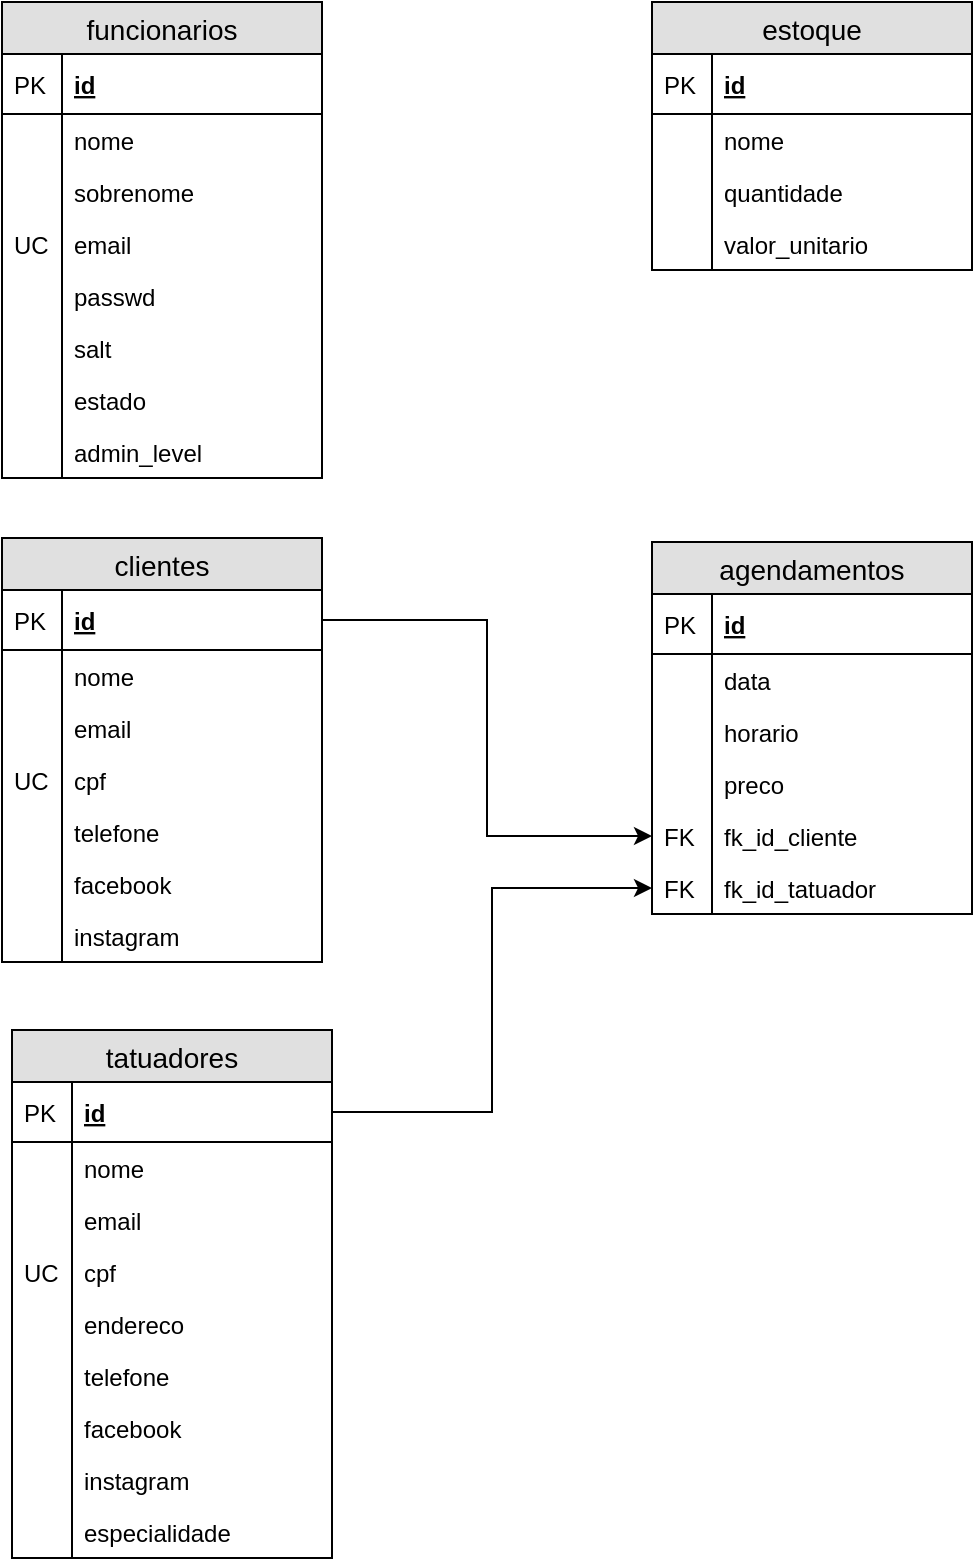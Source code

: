 <mxfile version="10.6.9"><diagram id="znd_KxAHB6T4EgPoPxcN" name="Page-1"><mxGraphModel dx="700" dy="400" grid="1" gridSize="10" guides="1" tooltips="1" connect="1" arrows="1" fold="1" page="1" pageScale="1" pageWidth="850" pageHeight="1100" math="0" shadow="0"><root><mxCell id="0"/><mxCell id="1" parent="0"/><mxCell id="xGhrdcTafY1otfZtmJhV-1" value="funcionarios" style="swimlane;fontStyle=0;childLayout=stackLayout;horizontal=1;startSize=26;fillColor=#e0e0e0;horizontalStack=0;resizeParent=1;resizeParentMax=0;resizeLast=0;collapsible=1;marginBottom=0;swimlaneFillColor=#ffffff;align=center;fontSize=14;" vertex="1" parent="1"><mxGeometry x="20" y="20" width="160" height="238" as="geometry"/></mxCell><mxCell id="xGhrdcTafY1otfZtmJhV-2" value="id" style="shape=partialRectangle;top=0;left=0;right=0;bottom=1;align=left;verticalAlign=middle;fillColor=none;spacingLeft=34;spacingRight=4;overflow=hidden;rotatable=0;points=[[0,0.5],[1,0.5]];portConstraint=eastwest;dropTarget=0;fontStyle=5;fontSize=12;" vertex="1" parent="xGhrdcTafY1otfZtmJhV-1"><mxGeometry y="26" width="160" height="30" as="geometry"/></mxCell><mxCell id="xGhrdcTafY1otfZtmJhV-3" value="PK" style="shape=partialRectangle;top=0;left=0;bottom=0;fillColor=none;align=left;verticalAlign=middle;spacingLeft=4;spacingRight=4;overflow=hidden;rotatable=0;points=[];portConstraint=eastwest;part=1;fontSize=12;" vertex="1" connectable="0" parent="xGhrdcTafY1otfZtmJhV-2"><mxGeometry width="30" height="30" as="geometry"/></mxCell><mxCell id="xGhrdcTafY1otfZtmJhV-4" value="nome" style="shape=partialRectangle;top=0;left=0;right=0;bottom=0;align=left;verticalAlign=top;fillColor=none;spacingLeft=34;spacingRight=4;overflow=hidden;rotatable=0;points=[[0,0.5],[1,0.5]];portConstraint=eastwest;dropTarget=0;fontSize=12;" vertex="1" parent="xGhrdcTafY1otfZtmJhV-1"><mxGeometry y="56" width="160" height="26" as="geometry"/></mxCell><mxCell id="xGhrdcTafY1otfZtmJhV-5" value="" style="shape=partialRectangle;top=0;left=0;bottom=0;fillColor=none;align=left;verticalAlign=top;spacingLeft=4;spacingRight=4;overflow=hidden;rotatable=0;points=[];portConstraint=eastwest;part=1;fontSize=12;" vertex="1" connectable="0" parent="xGhrdcTafY1otfZtmJhV-4"><mxGeometry width="30" height="26" as="geometry"/></mxCell><mxCell id="xGhrdcTafY1otfZtmJhV-6" value="sobrenome" style="shape=partialRectangle;top=0;left=0;right=0;bottom=0;align=left;verticalAlign=top;fillColor=none;spacingLeft=34;spacingRight=4;overflow=hidden;rotatable=0;points=[[0,0.5],[1,0.5]];portConstraint=eastwest;dropTarget=0;fontSize=12;" vertex="1" parent="xGhrdcTafY1otfZtmJhV-1"><mxGeometry y="82" width="160" height="26" as="geometry"/></mxCell><mxCell id="xGhrdcTafY1otfZtmJhV-7" value="" style="shape=partialRectangle;top=0;left=0;bottom=0;fillColor=none;align=left;verticalAlign=top;spacingLeft=4;spacingRight=4;overflow=hidden;rotatable=0;points=[];portConstraint=eastwest;part=1;fontSize=12;" vertex="1" connectable="0" parent="xGhrdcTafY1otfZtmJhV-6"><mxGeometry width="30" height="26" as="geometry"/></mxCell><mxCell id="xGhrdcTafY1otfZtmJhV-8" value="email" style="shape=partialRectangle;top=0;left=0;right=0;bottom=0;align=left;verticalAlign=top;fillColor=none;spacingLeft=34;spacingRight=4;overflow=hidden;rotatable=0;points=[[0,0.5],[1,0.5]];portConstraint=eastwest;dropTarget=0;fontSize=12;" vertex="1" parent="xGhrdcTafY1otfZtmJhV-1"><mxGeometry y="108" width="160" height="26" as="geometry"/></mxCell><mxCell id="xGhrdcTafY1otfZtmJhV-9" value="UC" style="shape=partialRectangle;top=0;left=0;bottom=0;fillColor=none;align=left;verticalAlign=top;spacingLeft=4;spacingRight=4;overflow=hidden;rotatable=0;points=[];portConstraint=eastwest;part=1;fontSize=12;" vertex="1" connectable="0" parent="xGhrdcTafY1otfZtmJhV-8"><mxGeometry width="30" height="26" as="geometry"/></mxCell><mxCell id="xGhrdcTafY1otfZtmJhV-59" value="passwd" style="shape=partialRectangle;top=0;left=0;right=0;bottom=0;align=left;verticalAlign=top;fillColor=none;spacingLeft=34;spacingRight=4;overflow=hidden;rotatable=0;points=[[0,0.5],[1,0.5]];portConstraint=eastwest;dropTarget=0;fontSize=12;" vertex="1" parent="xGhrdcTafY1otfZtmJhV-1"><mxGeometry y="134" width="160" height="26" as="geometry"/></mxCell><mxCell id="xGhrdcTafY1otfZtmJhV-60" value="" style="shape=partialRectangle;top=0;left=0;bottom=0;fillColor=none;align=left;verticalAlign=top;spacingLeft=4;spacingRight=4;overflow=hidden;rotatable=0;points=[];portConstraint=eastwest;part=1;fontSize=12;" vertex="1" connectable="0" parent="xGhrdcTafY1otfZtmJhV-59"><mxGeometry width="30" height="26" as="geometry"/></mxCell><mxCell id="xGhrdcTafY1otfZtmJhV-61" value="salt" style="shape=partialRectangle;top=0;left=0;right=0;bottom=0;align=left;verticalAlign=top;fillColor=none;spacingLeft=34;spacingRight=4;overflow=hidden;rotatable=0;points=[[0,0.5],[1,0.5]];portConstraint=eastwest;dropTarget=0;fontSize=12;" vertex="1" parent="xGhrdcTafY1otfZtmJhV-1"><mxGeometry y="160" width="160" height="26" as="geometry"/></mxCell><mxCell id="xGhrdcTafY1otfZtmJhV-62" value="" style="shape=partialRectangle;top=0;left=0;bottom=0;fillColor=none;align=left;verticalAlign=top;spacingLeft=4;spacingRight=4;overflow=hidden;rotatable=0;points=[];portConstraint=eastwest;part=1;fontSize=12;" vertex="1" connectable="0" parent="xGhrdcTafY1otfZtmJhV-61"><mxGeometry width="30" height="26" as="geometry"/></mxCell><mxCell id="xGhrdcTafY1otfZtmJhV-63" value="estado" style="shape=partialRectangle;top=0;left=0;right=0;bottom=0;align=left;verticalAlign=top;fillColor=none;spacingLeft=34;spacingRight=4;overflow=hidden;rotatable=0;points=[[0,0.5],[1,0.5]];portConstraint=eastwest;dropTarget=0;fontSize=12;" vertex="1" parent="xGhrdcTafY1otfZtmJhV-1"><mxGeometry y="186" width="160" height="26" as="geometry"/></mxCell><mxCell id="xGhrdcTafY1otfZtmJhV-64" value="" style="shape=partialRectangle;top=0;left=0;bottom=0;fillColor=none;align=left;verticalAlign=top;spacingLeft=4;spacingRight=4;overflow=hidden;rotatable=0;points=[];portConstraint=eastwest;part=1;fontSize=12;" vertex="1" connectable="0" parent="xGhrdcTafY1otfZtmJhV-63"><mxGeometry width="30" height="26" as="geometry"/></mxCell><mxCell id="xGhrdcTafY1otfZtmJhV-65" value="admin_level" style="shape=partialRectangle;top=0;left=0;right=0;bottom=0;align=left;verticalAlign=top;fillColor=none;spacingLeft=34;spacingRight=4;overflow=hidden;rotatable=0;points=[[0,0.5],[1,0.5]];portConstraint=eastwest;dropTarget=0;fontSize=12;" vertex="1" parent="xGhrdcTafY1otfZtmJhV-1"><mxGeometry y="212" width="160" height="26" as="geometry"/></mxCell><mxCell id="xGhrdcTafY1otfZtmJhV-66" value="" style="shape=partialRectangle;top=0;left=0;bottom=0;fillColor=none;align=left;verticalAlign=top;spacingLeft=4;spacingRight=4;overflow=hidden;rotatable=0;points=[];portConstraint=eastwest;part=1;fontSize=12;" vertex="1" connectable="0" parent="xGhrdcTafY1otfZtmJhV-65"><mxGeometry width="30" height="26" as="geometry"/></mxCell><mxCell id="xGhrdcTafY1otfZtmJhV-12" value="agendamentos" style="swimlane;fontStyle=0;childLayout=stackLayout;horizontal=1;startSize=26;fillColor=#e0e0e0;horizontalStack=0;resizeParent=1;resizeParentMax=0;resizeLast=0;collapsible=1;marginBottom=0;swimlaneFillColor=#ffffff;align=center;fontSize=14;" vertex="1" parent="1"><mxGeometry x="345" y="290" width="160" height="186" as="geometry"/></mxCell><mxCell id="xGhrdcTafY1otfZtmJhV-13" value="id" style="shape=partialRectangle;top=0;left=0;right=0;bottom=1;align=left;verticalAlign=middle;fillColor=none;spacingLeft=34;spacingRight=4;overflow=hidden;rotatable=0;points=[[0,0.5],[1,0.5]];portConstraint=eastwest;dropTarget=0;fontStyle=5;fontSize=12;" vertex="1" parent="xGhrdcTafY1otfZtmJhV-12"><mxGeometry y="26" width="160" height="30" as="geometry"/></mxCell><mxCell id="xGhrdcTafY1otfZtmJhV-14" value="PK" style="shape=partialRectangle;top=0;left=0;bottom=0;fillColor=none;align=left;verticalAlign=middle;spacingLeft=4;spacingRight=4;overflow=hidden;rotatable=0;points=[];portConstraint=eastwest;part=1;fontSize=12;" vertex="1" connectable="0" parent="xGhrdcTafY1otfZtmJhV-13"><mxGeometry width="30" height="30" as="geometry"/></mxCell><mxCell id="xGhrdcTafY1otfZtmJhV-15" value="data" style="shape=partialRectangle;top=0;left=0;right=0;bottom=0;align=left;verticalAlign=top;fillColor=none;spacingLeft=34;spacingRight=4;overflow=hidden;rotatable=0;points=[[0,0.5],[1,0.5]];portConstraint=eastwest;dropTarget=0;fontSize=12;" vertex="1" parent="xGhrdcTafY1otfZtmJhV-12"><mxGeometry y="56" width="160" height="26" as="geometry"/></mxCell><mxCell id="xGhrdcTafY1otfZtmJhV-16" value="" style="shape=partialRectangle;top=0;left=0;bottom=0;fillColor=none;align=left;verticalAlign=top;spacingLeft=4;spacingRight=4;overflow=hidden;rotatable=0;points=[];portConstraint=eastwest;part=1;fontSize=12;" vertex="1" connectable="0" parent="xGhrdcTafY1otfZtmJhV-15"><mxGeometry width="30" height="26" as="geometry"/></mxCell><mxCell id="xGhrdcTafY1otfZtmJhV-17" value="horario" style="shape=partialRectangle;top=0;left=0;right=0;bottom=0;align=left;verticalAlign=top;fillColor=none;spacingLeft=34;spacingRight=4;overflow=hidden;rotatable=0;points=[[0,0.5],[1,0.5]];portConstraint=eastwest;dropTarget=0;fontSize=12;" vertex="1" parent="xGhrdcTafY1otfZtmJhV-12"><mxGeometry y="82" width="160" height="26" as="geometry"/></mxCell><mxCell id="xGhrdcTafY1otfZtmJhV-18" value="" style="shape=partialRectangle;top=0;left=0;bottom=0;fillColor=none;align=left;verticalAlign=top;spacingLeft=4;spacingRight=4;overflow=hidden;rotatable=0;points=[];portConstraint=eastwest;part=1;fontSize=12;" vertex="1" connectable="0" parent="xGhrdcTafY1otfZtmJhV-17"><mxGeometry width="30" height="26" as="geometry"/></mxCell><mxCell id="xGhrdcTafY1otfZtmJhV-19" value="preco" style="shape=partialRectangle;top=0;left=0;right=0;bottom=0;align=left;verticalAlign=top;fillColor=none;spacingLeft=34;spacingRight=4;overflow=hidden;rotatable=0;points=[[0,0.5],[1,0.5]];portConstraint=eastwest;dropTarget=0;fontSize=12;" vertex="1" parent="xGhrdcTafY1otfZtmJhV-12"><mxGeometry y="108" width="160" height="26" as="geometry"/></mxCell><mxCell id="xGhrdcTafY1otfZtmJhV-20" value="" style="shape=partialRectangle;top=0;left=0;bottom=0;fillColor=none;align=left;verticalAlign=top;spacingLeft=4;spacingRight=4;overflow=hidden;rotatable=0;points=[];portConstraint=eastwest;part=1;fontSize=12;" vertex="1" connectable="0" parent="xGhrdcTafY1otfZtmJhV-19"><mxGeometry width="30" height="26" as="geometry"/></mxCell><mxCell id="xGhrdcTafY1otfZtmJhV-83" value="fk_id_cliente" style="shape=partialRectangle;top=0;left=0;right=0;bottom=0;align=left;verticalAlign=top;fillColor=none;spacingLeft=34;spacingRight=4;overflow=hidden;rotatable=0;points=[[0,0.5],[1,0.5]];portConstraint=eastwest;dropTarget=0;fontSize=12;" vertex="1" parent="xGhrdcTafY1otfZtmJhV-12"><mxGeometry y="134" width="160" height="26" as="geometry"/></mxCell><mxCell id="xGhrdcTafY1otfZtmJhV-84" value="FK" style="shape=partialRectangle;top=0;left=0;bottom=0;fillColor=none;align=left;verticalAlign=top;spacingLeft=4;spacingRight=4;overflow=hidden;rotatable=0;points=[];portConstraint=eastwest;part=1;fontSize=12;" vertex="1" connectable="0" parent="xGhrdcTafY1otfZtmJhV-83"><mxGeometry width="30" height="26" as="geometry"/></mxCell><mxCell id="xGhrdcTafY1otfZtmJhV-85" value="fk_id_tatuador" style="shape=partialRectangle;top=0;left=0;right=0;bottom=0;align=left;verticalAlign=top;fillColor=none;spacingLeft=34;spacingRight=4;overflow=hidden;rotatable=0;points=[[0,0.5],[1,0.5]];portConstraint=eastwest;dropTarget=0;fontSize=12;" vertex="1" parent="xGhrdcTafY1otfZtmJhV-12"><mxGeometry y="160" width="160" height="26" as="geometry"/></mxCell><mxCell id="xGhrdcTafY1otfZtmJhV-86" value="FK" style="shape=partialRectangle;top=0;left=0;bottom=0;fillColor=none;align=left;verticalAlign=top;spacingLeft=4;spacingRight=4;overflow=hidden;rotatable=0;points=[];portConstraint=eastwest;part=1;fontSize=12;" vertex="1" connectable="0" parent="xGhrdcTafY1otfZtmJhV-85"><mxGeometry width="30" height="26" as="geometry"/></mxCell><mxCell id="xGhrdcTafY1otfZtmJhV-24" value="clientes" style="swimlane;fontStyle=0;childLayout=stackLayout;horizontal=1;startSize=26;fillColor=#e0e0e0;horizontalStack=0;resizeParent=1;resizeParentMax=0;resizeLast=0;collapsible=1;marginBottom=0;swimlaneFillColor=#ffffff;align=center;fontSize=14;" vertex="1" parent="1"><mxGeometry x="20" y="288" width="160" height="212" as="geometry"/></mxCell><mxCell id="xGhrdcTafY1otfZtmJhV-25" value="id" style="shape=partialRectangle;top=0;left=0;right=0;bottom=1;align=left;verticalAlign=middle;fillColor=none;spacingLeft=34;spacingRight=4;overflow=hidden;rotatable=0;points=[[0,0.5],[1,0.5]];portConstraint=eastwest;dropTarget=0;fontStyle=5;fontSize=12;" vertex="1" parent="xGhrdcTafY1otfZtmJhV-24"><mxGeometry y="26" width="160" height="30" as="geometry"/></mxCell><mxCell id="xGhrdcTafY1otfZtmJhV-26" value="PK" style="shape=partialRectangle;top=0;left=0;bottom=0;fillColor=none;align=left;verticalAlign=middle;spacingLeft=4;spacingRight=4;overflow=hidden;rotatable=0;points=[];portConstraint=eastwest;part=1;fontSize=12;" vertex="1" connectable="0" parent="xGhrdcTafY1otfZtmJhV-25"><mxGeometry width="30" height="30" as="geometry"/></mxCell><mxCell id="xGhrdcTafY1otfZtmJhV-27" value="nome" style="shape=partialRectangle;top=0;left=0;right=0;bottom=0;align=left;verticalAlign=top;fillColor=none;spacingLeft=34;spacingRight=4;overflow=hidden;rotatable=0;points=[[0,0.5],[1,0.5]];portConstraint=eastwest;dropTarget=0;fontSize=12;" vertex="1" parent="xGhrdcTafY1otfZtmJhV-24"><mxGeometry y="56" width="160" height="26" as="geometry"/></mxCell><mxCell id="xGhrdcTafY1otfZtmJhV-28" value="" style="shape=partialRectangle;top=0;left=0;bottom=0;fillColor=none;align=left;verticalAlign=top;spacingLeft=4;spacingRight=4;overflow=hidden;rotatable=0;points=[];portConstraint=eastwest;part=1;fontSize=12;" vertex="1" connectable="0" parent="xGhrdcTafY1otfZtmJhV-27"><mxGeometry width="30" height="26" as="geometry"/></mxCell><mxCell id="xGhrdcTafY1otfZtmJhV-29" value="email" style="shape=partialRectangle;top=0;left=0;right=0;bottom=0;align=left;verticalAlign=top;fillColor=none;spacingLeft=34;spacingRight=4;overflow=hidden;rotatable=0;points=[[0,0.5],[1,0.5]];portConstraint=eastwest;dropTarget=0;fontSize=12;" vertex="1" parent="xGhrdcTafY1otfZtmJhV-24"><mxGeometry y="82" width="160" height="26" as="geometry"/></mxCell><mxCell id="xGhrdcTafY1otfZtmJhV-30" value="" style="shape=partialRectangle;top=0;left=0;bottom=0;fillColor=none;align=left;verticalAlign=top;spacingLeft=4;spacingRight=4;overflow=hidden;rotatable=0;points=[];portConstraint=eastwest;part=1;fontSize=12;" vertex="1" connectable="0" parent="xGhrdcTafY1otfZtmJhV-29"><mxGeometry width="30" height="26" as="geometry"/></mxCell><mxCell id="xGhrdcTafY1otfZtmJhV-31" value="cpf" style="shape=partialRectangle;top=0;left=0;right=0;bottom=0;align=left;verticalAlign=top;fillColor=none;spacingLeft=34;spacingRight=4;overflow=hidden;rotatable=0;points=[[0,0.5],[1,0.5]];portConstraint=eastwest;dropTarget=0;fontSize=12;" vertex="1" parent="xGhrdcTafY1otfZtmJhV-24"><mxGeometry y="108" width="160" height="26" as="geometry"/></mxCell><mxCell id="xGhrdcTafY1otfZtmJhV-32" value="UC" style="shape=partialRectangle;top=0;left=0;bottom=0;fillColor=none;align=left;verticalAlign=top;spacingLeft=4;spacingRight=4;overflow=hidden;rotatable=0;points=[];portConstraint=eastwest;part=1;fontSize=12;" vertex="1" connectable="0" parent="xGhrdcTafY1otfZtmJhV-31"><mxGeometry width="30" height="26" as="geometry"/></mxCell><mxCell id="xGhrdcTafY1otfZtmJhV-67" value="telefone" style="shape=partialRectangle;top=0;left=0;right=0;bottom=0;align=left;verticalAlign=top;fillColor=none;spacingLeft=34;spacingRight=4;overflow=hidden;rotatable=0;points=[[0,0.5],[1,0.5]];portConstraint=eastwest;dropTarget=0;fontSize=12;" vertex="1" parent="xGhrdcTafY1otfZtmJhV-24"><mxGeometry y="134" width="160" height="26" as="geometry"/></mxCell><mxCell id="xGhrdcTafY1otfZtmJhV-68" value="" style="shape=partialRectangle;top=0;left=0;bottom=0;fillColor=none;align=left;verticalAlign=top;spacingLeft=4;spacingRight=4;overflow=hidden;rotatable=0;points=[];portConstraint=eastwest;part=1;fontSize=12;" vertex="1" connectable="0" parent="xGhrdcTafY1otfZtmJhV-67"><mxGeometry width="30" height="26" as="geometry"/></mxCell><mxCell id="xGhrdcTafY1otfZtmJhV-69" value="facebook" style="shape=partialRectangle;top=0;left=0;right=0;bottom=0;align=left;verticalAlign=top;fillColor=none;spacingLeft=34;spacingRight=4;overflow=hidden;rotatable=0;points=[[0,0.5],[1,0.5]];portConstraint=eastwest;dropTarget=0;fontSize=12;" vertex="1" parent="xGhrdcTafY1otfZtmJhV-24"><mxGeometry y="160" width="160" height="26" as="geometry"/></mxCell><mxCell id="xGhrdcTafY1otfZtmJhV-70" value="" style="shape=partialRectangle;top=0;left=0;bottom=0;fillColor=none;align=left;verticalAlign=top;spacingLeft=4;spacingRight=4;overflow=hidden;rotatable=0;points=[];portConstraint=eastwest;part=1;fontSize=12;" vertex="1" connectable="0" parent="xGhrdcTafY1otfZtmJhV-69"><mxGeometry width="30" height="26" as="geometry"/></mxCell><mxCell id="xGhrdcTafY1otfZtmJhV-71" value="instagram" style="shape=partialRectangle;top=0;left=0;right=0;bottom=0;align=left;verticalAlign=top;fillColor=none;spacingLeft=34;spacingRight=4;overflow=hidden;rotatable=0;points=[[0,0.5],[1,0.5]];portConstraint=eastwest;dropTarget=0;fontSize=12;" vertex="1" parent="xGhrdcTafY1otfZtmJhV-24"><mxGeometry y="186" width="160" height="26" as="geometry"/></mxCell><mxCell id="xGhrdcTafY1otfZtmJhV-72" value="" style="shape=partialRectangle;top=0;left=0;bottom=0;fillColor=none;align=left;verticalAlign=top;spacingLeft=4;spacingRight=4;overflow=hidden;rotatable=0;points=[];portConstraint=eastwest;part=1;fontSize=12;" vertex="1" connectable="0" parent="xGhrdcTafY1otfZtmJhV-71"><mxGeometry width="30" height="26" as="geometry"/></mxCell><mxCell id="xGhrdcTafY1otfZtmJhV-35" value="tatuadores" style="swimlane;fontStyle=0;childLayout=stackLayout;horizontal=1;startSize=26;fillColor=#e0e0e0;horizontalStack=0;resizeParent=1;resizeParentMax=0;resizeLast=0;collapsible=1;marginBottom=0;swimlaneFillColor=#ffffff;align=center;fontSize=14;" vertex="1" parent="1"><mxGeometry x="25" y="534" width="160" height="264" as="geometry"/></mxCell><mxCell id="xGhrdcTafY1otfZtmJhV-36" value="id" style="shape=partialRectangle;top=0;left=0;right=0;bottom=1;align=left;verticalAlign=middle;fillColor=none;spacingLeft=34;spacingRight=4;overflow=hidden;rotatable=0;points=[[0,0.5],[1,0.5]];portConstraint=eastwest;dropTarget=0;fontStyle=5;fontSize=12;" vertex="1" parent="xGhrdcTafY1otfZtmJhV-35"><mxGeometry y="26" width="160" height="30" as="geometry"/></mxCell><mxCell id="xGhrdcTafY1otfZtmJhV-37" value="PK" style="shape=partialRectangle;top=0;left=0;bottom=0;fillColor=none;align=left;verticalAlign=middle;spacingLeft=4;spacingRight=4;overflow=hidden;rotatable=0;points=[];portConstraint=eastwest;part=1;fontSize=12;" vertex="1" connectable="0" parent="xGhrdcTafY1otfZtmJhV-36"><mxGeometry width="30" height="30" as="geometry"/></mxCell><mxCell id="xGhrdcTafY1otfZtmJhV-38" value="nome" style="shape=partialRectangle;top=0;left=0;right=0;bottom=0;align=left;verticalAlign=top;fillColor=none;spacingLeft=34;spacingRight=4;overflow=hidden;rotatable=0;points=[[0,0.5],[1,0.5]];portConstraint=eastwest;dropTarget=0;fontSize=12;" vertex="1" parent="xGhrdcTafY1otfZtmJhV-35"><mxGeometry y="56" width="160" height="26" as="geometry"/></mxCell><mxCell id="xGhrdcTafY1otfZtmJhV-39" value="" style="shape=partialRectangle;top=0;left=0;bottom=0;fillColor=none;align=left;verticalAlign=top;spacingLeft=4;spacingRight=4;overflow=hidden;rotatable=0;points=[];portConstraint=eastwest;part=1;fontSize=12;" vertex="1" connectable="0" parent="xGhrdcTafY1otfZtmJhV-38"><mxGeometry width="30" height="26" as="geometry"/></mxCell><mxCell id="xGhrdcTafY1otfZtmJhV-40" value="email" style="shape=partialRectangle;top=0;left=0;right=0;bottom=0;align=left;verticalAlign=top;fillColor=none;spacingLeft=34;spacingRight=4;overflow=hidden;rotatable=0;points=[[0,0.5],[1,0.5]];portConstraint=eastwest;dropTarget=0;fontSize=12;" vertex="1" parent="xGhrdcTafY1otfZtmJhV-35"><mxGeometry y="82" width="160" height="26" as="geometry"/></mxCell><mxCell id="xGhrdcTafY1otfZtmJhV-41" value="" style="shape=partialRectangle;top=0;left=0;bottom=0;fillColor=none;align=left;verticalAlign=top;spacingLeft=4;spacingRight=4;overflow=hidden;rotatable=0;points=[];portConstraint=eastwest;part=1;fontSize=12;" vertex="1" connectable="0" parent="xGhrdcTafY1otfZtmJhV-40"><mxGeometry width="30" height="26" as="geometry"/></mxCell><mxCell id="xGhrdcTafY1otfZtmJhV-42" value="cpf" style="shape=partialRectangle;top=0;left=0;right=0;bottom=0;align=left;verticalAlign=top;fillColor=none;spacingLeft=34;spacingRight=4;overflow=hidden;rotatable=0;points=[[0,0.5],[1,0.5]];portConstraint=eastwest;dropTarget=0;fontSize=12;" vertex="1" parent="xGhrdcTafY1otfZtmJhV-35"><mxGeometry y="108" width="160" height="26" as="geometry"/></mxCell><mxCell id="xGhrdcTafY1otfZtmJhV-43" value="UC" style="shape=partialRectangle;top=0;left=0;bottom=0;fillColor=none;align=left;verticalAlign=top;spacingLeft=4;spacingRight=4;overflow=hidden;rotatable=0;points=[];portConstraint=eastwest;part=1;fontSize=12;" vertex="1" connectable="0" parent="xGhrdcTafY1otfZtmJhV-42"><mxGeometry width="30" height="26" as="geometry"/></mxCell><mxCell id="xGhrdcTafY1otfZtmJhV-73" value="endereco" style="shape=partialRectangle;top=0;left=0;right=0;bottom=0;align=left;verticalAlign=top;fillColor=none;spacingLeft=34;spacingRight=4;overflow=hidden;rotatable=0;points=[[0,0.5],[1,0.5]];portConstraint=eastwest;dropTarget=0;fontSize=12;" vertex="1" parent="xGhrdcTafY1otfZtmJhV-35"><mxGeometry y="134" width="160" height="26" as="geometry"/></mxCell><mxCell id="xGhrdcTafY1otfZtmJhV-74" value="" style="shape=partialRectangle;top=0;left=0;bottom=0;fillColor=none;align=left;verticalAlign=top;spacingLeft=4;spacingRight=4;overflow=hidden;rotatable=0;points=[];portConstraint=eastwest;part=1;fontSize=12;" vertex="1" connectable="0" parent="xGhrdcTafY1otfZtmJhV-73"><mxGeometry width="30" height="26" as="geometry"/></mxCell><mxCell id="xGhrdcTafY1otfZtmJhV-75" value="telefone" style="shape=partialRectangle;top=0;left=0;right=0;bottom=0;align=left;verticalAlign=top;fillColor=none;spacingLeft=34;spacingRight=4;overflow=hidden;rotatable=0;points=[[0,0.5],[1,0.5]];portConstraint=eastwest;dropTarget=0;fontSize=12;" vertex="1" parent="xGhrdcTafY1otfZtmJhV-35"><mxGeometry y="160" width="160" height="26" as="geometry"/></mxCell><mxCell id="xGhrdcTafY1otfZtmJhV-76" value="" style="shape=partialRectangle;top=0;left=0;bottom=0;fillColor=none;align=left;verticalAlign=top;spacingLeft=4;spacingRight=4;overflow=hidden;rotatable=0;points=[];portConstraint=eastwest;part=1;fontSize=12;" vertex="1" connectable="0" parent="xGhrdcTafY1otfZtmJhV-75"><mxGeometry width="30" height="26" as="geometry"/></mxCell><mxCell id="xGhrdcTafY1otfZtmJhV-77" value="facebook" style="shape=partialRectangle;top=0;left=0;right=0;bottom=0;align=left;verticalAlign=top;fillColor=none;spacingLeft=34;spacingRight=4;overflow=hidden;rotatable=0;points=[[0,0.5],[1,0.5]];portConstraint=eastwest;dropTarget=0;fontSize=12;" vertex="1" parent="xGhrdcTafY1otfZtmJhV-35"><mxGeometry y="186" width="160" height="26" as="geometry"/></mxCell><mxCell id="xGhrdcTafY1otfZtmJhV-78" value="" style="shape=partialRectangle;top=0;left=0;bottom=0;fillColor=none;align=left;verticalAlign=top;spacingLeft=4;spacingRight=4;overflow=hidden;rotatable=0;points=[];portConstraint=eastwest;part=1;fontSize=12;" vertex="1" connectable="0" parent="xGhrdcTafY1otfZtmJhV-77"><mxGeometry width="30" height="26" as="geometry"/></mxCell><mxCell id="xGhrdcTafY1otfZtmJhV-79" value="instagram" style="shape=partialRectangle;top=0;left=0;right=0;bottom=0;align=left;verticalAlign=top;fillColor=none;spacingLeft=34;spacingRight=4;overflow=hidden;rotatable=0;points=[[0,0.5],[1,0.5]];portConstraint=eastwest;dropTarget=0;fontSize=12;" vertex="1" parent="xGhrdcTafY1otfZtmJhV-35"><mxGeometry y="212" width="160" height="26" as="geometry"/></mxCell><mxCell id="xGhrdcTafY1otfZtmJhV-80" value="" style="shape=partialRectangle;top=0;left=0;bottom=0;fillColor=none;align=left;verticalAlign=top;spacingLeft=4;spacingRight=4;overflow=hidden;rotatable=0;points=[];portConstraint=eastwest;part=1;fontSize=12;" vertex="1" connectable="0" parent="xGhrdcTafY1otfZtmJhV-79"><mxGeometry width="30" height="26" as="geometry"/></mxCell><mxCell id="xGhrdcTafY1otfZtmJhV-81" value="especialidade" style="shape=partialRectangle;top=0;left=0;right=0;bottom=0;align=left;verticalAlign=top;fillColor=none;spacingLeft=34;spacingRight=4;overflow=hidden;rotatable=0;points=[[0,0.5],[1,0.5]];portConstraint=eastwest;dropTarget=0;fontSize=12;" vertex="1" parent="xGhrdcTafY1otfZtmJhV-35"><mxGeometry y="238" width="160" height="26" as="geometry"/></mxCell><mxCell id="xGhrdcTafY1otfZtmJhV-82" value="" style="shape=partialRectangle;top=0;left=0;bottom=0;fillColor=none;align=left;verticalAlign=top;spacingLeft=4;spacingRight=4;overflow=hidden;rotatable=0;points=[];portConstraint=eastwest;part=1;fontSize=12;" vertex="1" connectable="0" parent="xGhrdcTafY1otfZtmJhV-81"><mxGeometry width="30" height="26" as="geometry"/></mxCell><mxCell id="xGhrdcTafY1otfZtmJhV-87" style="edgeStyle=orthogonalEdgeStyle;rounded=0;orthogonalLoop=1;jettySize=auto;html=1;exitX=1;exitY=0.5;exitDx=0;exitDy=0;entryX=0;entryY=0.5;entryDx=0;entryDy=0;" edge="1" parent="1" source="xGhrdcTafY1otfZtmJhV-25" target="xGhrdcTafY1otfZtmJhV-83"><mxGeometry relative="1" as="geometry"/></mxCell><mxCell id="xGhrdcTafY1otfZtmJhV-88" style="edgeStyle=orthogonalEdgeStyle;rounded=0;orthogonalLoop=1;jettySize=auto;html=1;exitX=1;exitY=0.5;exitDx=0;exitDy=0;entryX=0;entryY=0.5;entryDx=0;entryDy=0;" edge="1" parent="1" source="xGhrdcTafY1otfZtmJhV-36" target="xGhrdcTafY1otfZtmJhV-85"><mxGeometry relative="1" as="geometry"/></mxCell><mxCell id="xGhrdcTafY1otfZtmJhV-89" value="estoque" style="swimlane;fontStyle=0;childLayout=stackLayout;horizontal=1;startSize=26;fillColor=#e0e0e0;horizontalStack=0;resizeParent=1;resizeParentMax=0;resizeLast=0;collapsible=1;marginBottom=0;swimlaneFillColor=#ffffff;align=center;fontSize=14;" vertex="1" parent="1"><mxGeometry x="345" y="20" width="160" height="134" as="geometry"/></mxCell><mxCell id="xGhrdcTafY1otfZtmJhV-90" value="id" style="shape=partialRectangle;top=0;left=0;right=0;bottom=1;align=left;verticalAlign=middle;fillColor=none;spacingLeft=34;spacingRight=4;overflow=hidden;rotatable=0;points=[[0,0.5],[1,0.5]];portConstraint=eastwest;dropTarget=0;fontStyle=5;fontSize=12;" vertex="1" parent="xGhrdcTafY1otfZtmJhV-89"><mxGeometry y="26" width="160" height="30" as="geometry"/></mxCell><mxCell id="xGhrdcTafY1otfZtmJhV-91" value="PK" style="shape=partialRectangle;top=0;left=0;bottom=0;fillColor=none;align=left;verticalAlign=middle;spacingLeft=4;spacingRight=4;overflow=hidden;rotatable=0;points=[];portConstraint=eastwest;part=1;fontSize=12;" vertex="1" connectable="0" parent="xGhrdcTafY1otfZtmJhV-90"><mxGeometry width="30" height="30" as="geometry"/></mxCell><mxCell id="xGhrdcTafY1otfZtmJhV-92" value="nome" style="shape=partialRectangle;top=0;left=0;right=0;bottom=0;align=left;verticalAlign=top;fillColor=none;spacingLeft=34;spacingRight=4;overflow=hidden;rotatable=0;points=[[0,0.5],[1,0.5]];portConstraint=eastwest;dropTarget=0;fontSize=12;" vertex="1" parent="xGhrdcTafY1otfZtmJhV-89"><mxGeometry y="56" width="160" height="26" as="geometry"/></mxCell><mxCell id="xGhrdcTafY1otfZtmJhV-93" value="" style="shape=partialRectangle;top=0;left=0;bottom=0;fillColor=none;align=left;verticalAlign=top;spacingLeft=4;spacingRight=4;overflow=hidden;rotatable=0;points=[];portConstraint=eastwest;part=1;fontSize=12;" vertex="1" connectable="0" parent="xGhrdcTafY1otfZtmJhV-92"><mxGeometry width="30" height="26" as="geometry"/></mxCell><mxCell id="xGhrdcTafY1otfZtmJhV-94" value="quantidade" style="shape=partialRectangle;top=0;left=0;right=0;bottom=0;align=left;verticalAlign=top;fillColor=none;spacingLeft=34;spacingRight=4;overflow=hidden;rotatable=0;points=[[0,0.5],[1,0.5]];portConstraint=eastwest;dropTarget=0;fontSize=12;" vertex="1" parent="xGhrdcTafY1otfZtmJhV-89"><mxGeometry y="82" width="160" height="26" as="geometry"/></mxCell><mxCell id="xGhrdcTafY1otfZtmJhV-95" value="" style="shape=partialRectangle;top=0;left=0;bottom=0;fillColor=none;align=left;verticalAlign=top;spacingLeft=4;spacingRight=4;overflow=hidden;rotatable=0;points=[];portConstraint=eastwest;part=1;fontSize=12;" vertex="1" connectable="0" parent="xGhrdcTafY1otfZtmJhV-94"><mxGeometry width="30" height="26" as="geometry"/></mxCell><mxCell id="xGhrdcTafY1otfZtmJhV-96" value="valor_unitario" style="shape=partialRectangle;top=0;left=0;right=0;bottom=0;align=left;verticalAlign=top;fillColor=none;spacingLeft=34;spacingRight=4;overflow=hidden;rotatable=0;points=[[0,0.5],[1,0.5]];portConstraint=eastwest;dropTarget=0;fontSize=12;" vertex="1" parent="xGhrdcTafY1otfZtmJhV-89"><mxGeometry y="108" width="160" height="26" as="geometry"/></mxCell><mxCell id="xGhrdcTafY1otfZtmJhV-97" value="" style="shape=partialRectangle;top=0;left=0;bottom=0;fillColor=none;align=left;verticalAlign=top;spacingLeft=4;spacingRight=4;overflow=hidden;rotatable=0;points=[];portConstraint=eastwest;part=1;fontSize=12;" vertex="1" connectable="0" parent="xGhrdcTafY1otfZtmJhV-96"><mxGeometry width="30" height="26" as="geometry"/></mxCell></root></mxGraphModel></diagram></mxfile>
